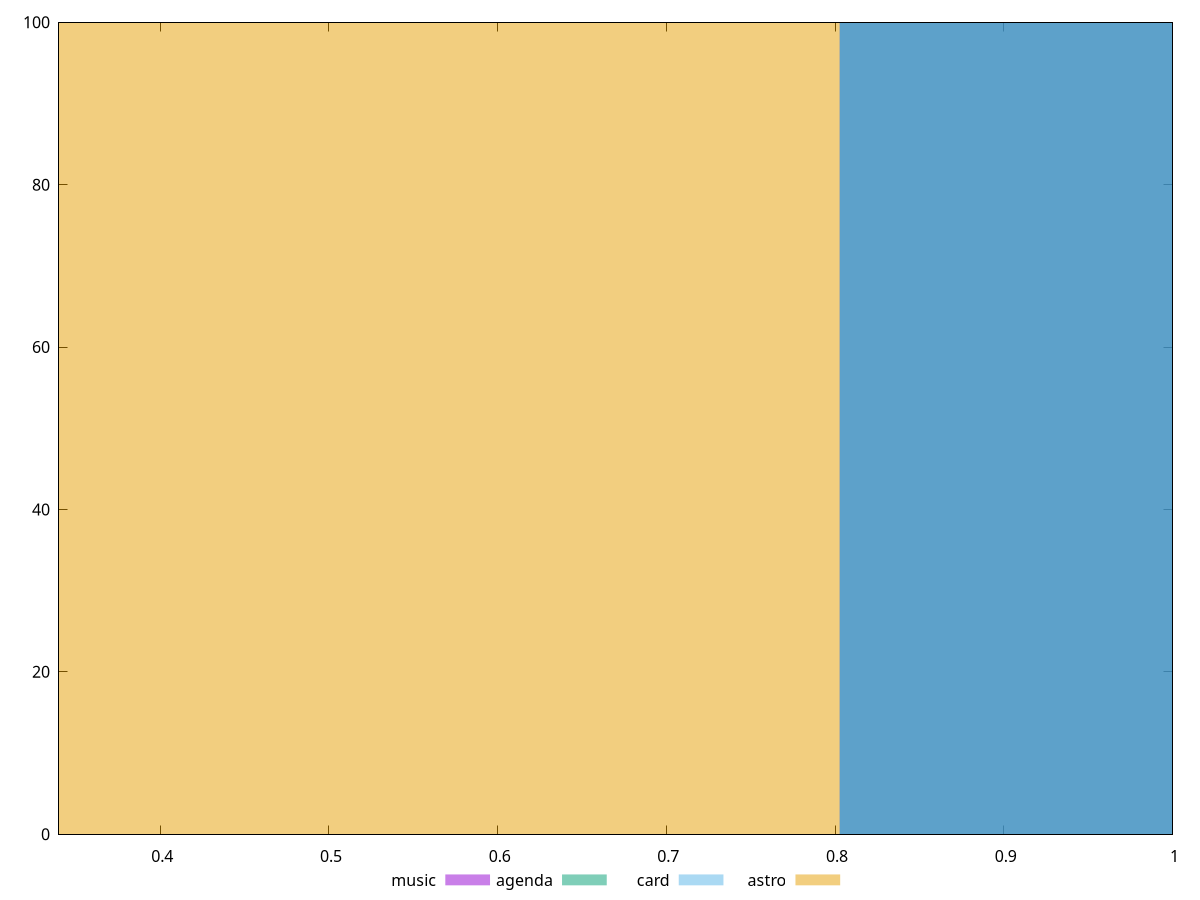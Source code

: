 reset

$music <<EOF
1.0702687686678434 100
EOF

$agenda <<EOF
1.0702687686678434 100
EOF

$card <<EOF
1.0702687686678434 100
EOF

$astro <<EOF
0.5351343843339217 100
EOF

set key outside below
set boxwidth 0.5351343843339217
set xrange [0.34:1]
set yrange [0:100]
set trange [0:100]
set style fill transparent solid 0.5 noborder
set terminal svg size 640, 520 enhanced background rgb 'white'
set output "reports/report_00031_2021-02-24T23-18-18.084Z/first-cpu-idle/comparison/histogram/all_score.svg"

plot $music title "music" with boxes, \
     $agenda title "agenda" with boxes, \
     $card title "card" with boxes, \
     $astro title "astro" with boxes

reset
